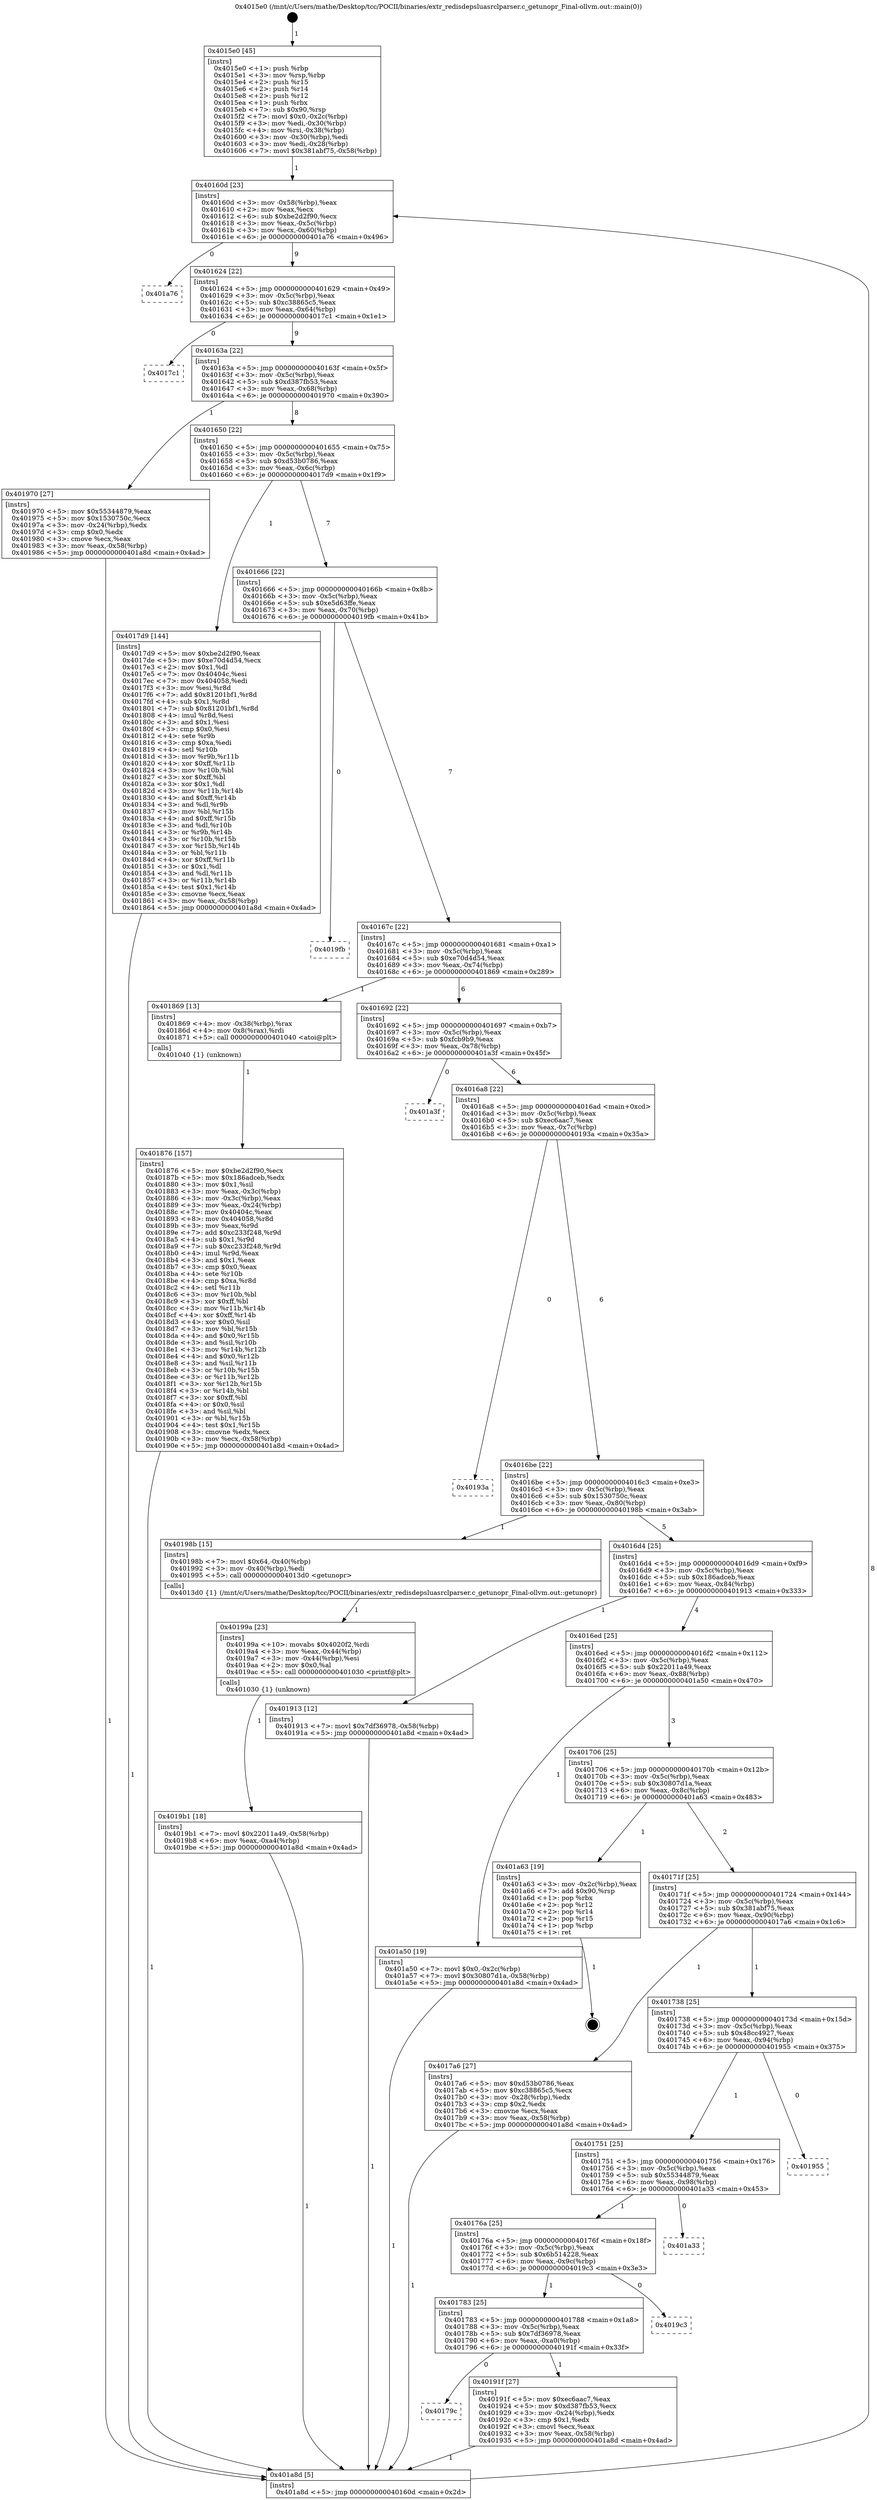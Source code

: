 digraph "0x4015e0" {
  label = "0x4015e0 (/mnt/c/Users/mathe/Desktop/tcc/POCII/binaries/extr_redisdepsluasrclparser.c_getunopr_Final-ollvm.out::main(0))"
  labelloc = "t"
  node[shape=record]

  Entry [label="",width=0.3,height=0.3,shape=circle,fillcolor=black,style=filled]
  "0x40160d" [label="{
     0x40160d [23]\l
     | [instrs]\l
     &nbsp;&nbsp;0x40160d \<+3\>: mov -0x58(%rbp),%eax\l
     &nbsp;&nbsp;0x401610 \<+2\>: mov %eax,%ecx\l
     &nbsp;&nbsp;0x401612 \<+6\>: sub $0xbe2d2f90,%ecx\l
     &nbsp;&nbsp;0x401618 \<+3\>: mov %eax,-0x5c(%rbp)\l
     &nbsp;&nbsp;0x40161b \<+3\>: mov %ecx,-0x60(%rbp)\l
     &nbsp;&nbsp;0x40161e \<+6\>: je 0000000000401a76 \<main+0x496\>\l
  }"]
  "0x401a76" [label="{
     0x401a76\l
  }", style=dashed]
  "0x401624" [label="{
     0x401624 [22]\l
     | [instrs]\l
     &nbsp;&nbsp;0x401624 \<+5\>: jmp 0000000000401629 \<main+0x49\>\l
     &nbsp;&nbsp;0x401629 \<+3\>: mov -0x5c(%rbp),%eax\l
     &nbsp;&nbsp;0x40162c \<+5\>: sub $0xc38865c5,%eax\l
     &nbsp;&nbsp;0x401631 \<+3\>: mov %eax,-0x64(%rbp)\l
     &nbsp;&nbsp;0x401634 \<+6\>: je 00000000004017c1 \<main+0x1e1\>\l
  }"]
  Exit [label="",width=0.3,height=0.3,shape=circle,fillcolor=black,style=filled,peripheries=2]
  "0x4017c1" [label="{
     0x4017c1\l
  }", style=dashed]
  "0x40163a" [label="{
     0x40163a [22]\l
     | [instrs]\l
     &nbsp;&nbsp;0x40163a \<+5\>: jmp 000000000040163f \<main+0x5f\>\l
     &nbsp;&nbsp;0x40163f \<+3\>: mov -0x5c(%rbp),%eax\l
     &nbsp;&nbsp;0x401642 \<+5\>: sub $0xd387fb53,%eax\l
     &nbsp;&nbsp;0x401647 \<+3\>: mov %eax,-0x68(%rbp)\l
     &nbsp;&nbsp;0x40164a \<+6\>: je 0000000000401970 \<main+0x390\>\l
  }"]
  "0x4019b1" [label="{
     0x4019b1 [18]\l
     | [instrs]\l
     &nbsp;&nbsp;0x4019b1 \<+7\>: movl $0x22011a49,-0x58(%rbp)\l
     &nbsp;&nbsp;0x4019b8 \<+6\>: mov %eax,-0xa4(%rbp)\l
     &nbsp;&nbsp;0x4019be \<+5\>: jmp 0000000000401a8d \<main+0x4ad\>\l
  }"]
  "0x401970" [label="{
     0x401970 [27]\l
     | [instrs]\l
     &nbsp;&nbsp;0x401970 \<+5\>: mov $0x55344879,%eax\l
     &nbsp;&nbsp;0x401975 \<+5\>: mov $0x1530750c,%ecx\l
     &nbsp;&nbsp;0x40197a \<+3\>: mov -0x24(%rbp),%edx\l
     &nbsp;&nbsp;0x40197d \<+3\>: cmp $0x0,%edx\l
     &nbsp;&nbsp;0x401980 \<+3\>: cmove %ecx,%eax\l
     &nbsp;&nbsp;0x401983 \<+3\>: mov %eax,-0x58(%rbp)\l
     &nbsp;&nbsp;0x401986 \<+5\>: jmp 0000000000401a8d \<main+0x4ad\>\l
  }"]
  "0x401650" [label="{
     0x401650 [22]\l
     | [instrs]\l
     &nbsp;&nbsp;0x401650 \<+5\>: jmp 0000000000401655 \<main+0x75\>\l
     &nbsp;&nbsp;0x401655 \<+3\>: mov -0x5c(%rbp),%eax\l
     &nbsp;&nbsp;0x401658 \<+5\>: sub $0xd53b0786,%eax\l
     &nbsp;&nbsp;0x40165d \<+3\>: mov %eax,-0x6c(%rbp)\l
     &nbsp;&nbsp;0x401660 \<+6\>: je 00000000004017d9 \<main+0x1f9\>\l
  }"]
  "0x40199a" [label="{
     0x40199a [23]\l
     | [instrs]\l
     &nbsp;&nbsp;0x40199a \<+10\>: movabs $0x4020f2,%rdi\l
     &nbsp;&nbsp;0x4019a4 \<+3\>: mov %eax,-0x44(%rbp)\l
     &nbsp;&nbsp;0x4019a7 \<+3\>: mov -0x44(%rbp),%esi\l
     &nbsp;&nbsp;0x4019aa \<+2\>: mov $0x0,%al\l
     &nbsp;&nbsp;0x4019ac \<+5\>: call 0000000000401030 \<printf@plt\>\l
     | [calls]\l
     &nbsp;&nbsp;0x401030 \{1\} (unknown)\l
  }"]
  "0x4017d9" [label="{
     0x4017d9 [144]\l
     | [instrs]\l
     &nbsp;&nbsp;0x4017d9 \<+5\>: mov $0xbe2d2f90,%eax\l
     &nbsp;&nbsp;0x4017de \<+5\>: mov $0xe70d4d54,%ecx\l
     &nbsp;&nbsp;0x4017e3 \<+2\>: mov $0x1,%dl\l
     &nbsp;&nbsp;0x4017e5 \<+7\>: mov 0x40404c,%esi\l
     &nbsp;&nbsp;0x4017ec \<+7\>: mov 0x404058,%edi\l
     &nbsp;&nbsp;0x4017f3 \<+3\>: mov %esi,%r8d\l
     &nbsp;&nbsp;0x4017f6 \<+7\>: add $0x81201bf1,%r8d\l
     &nbsp;&nbsp;0x4017fd \<+4\>: sub $0x1,%r8d\l
     &nbsp;&nbsp;0x401801 \<+7\>: sub $0x81201bf1,%r8d\l
     &nbsp;&nbsp;0x401808 \<+4\>: imul %r8d,%esi\l
     &nbsp;&nbsp;0x40180c \<+3\>: and $0x1,%esi\l
     &nbsp;&nbsp;0x40180f \<+3\>: cmp $0x0,%esi\l
     &nbsp;&nbsp;0x401812 \<+4\>: sete %r9b\l
     &nbsp;&nbsp;0x401816 \<+3\>: cmp $0xa,%edi\l
     &nbsp;&nbsp;0x401819 \<+4\>: setl %r10b\l
     &nbsp;&nbsp;0x40181d \<+3\>: mov %r9b,%r11b\l
     &nbsp;&nbsp;0x401820 \<+4\>: xor $0xff,%r11b\l
     &nbsp;&nbsp;0x401824 \<+3\>: mov %r10b,%bl\l
     &nbsp;&nbsp;0x401827 \<+3\>: xor $0xff,%bl\l
     &nbsp;&nbsp;0x40182a \<+3\>: xor $0x1,%dl\l
     &nbsp;&nbsp;0x40182d \<+3\>: mov %r11b,%r14b\l
     &nbsp;&nbsp;0x401830 \<+4\>: and $0xff,%r14b\l
     &nbsp;&nbsp;0x401834 \<+3\>: and %dl,%r9b\l
     &nbsp;&nbsp;0x401837 \<+3\>: mov %bl,%r15b\l
     &nbsp;&nbsp;0x40183a \<+4\>: and $0xff,%r15b\l
     &nbsp;&nbsp;0x40183e \<+3\>: and %dl,%r10b\l
     &nbsp;&nbsp;0x401841 \<+3\>: or %r9b,%r14b\l
     &nbsp;&nbsp;0x401844 \<+3\>: or %r10b,%r15b\l
     &nbsp;&nbsp;0x401847 \<+3\>: xor %r15b,%r14b\l
     &nbsp;&nbsp;0x40184a \<+3\>: or %bl,%r11b\l
     &nbsp;&nbsp;0x40184d \<+4\>: xor $0xff,%r11b\l
     &nbsp;&nbsp;0x401851 \<+3\>: or $0x1,%dl\l
     &nbsp;&nbsp;0x401854 \<+3\>: and %dl,%r11b\l
     &nbsp;&nbsp;0x401857 \<+3\>: or %r11b,%r14b\l
     &nbsp;&nbsp;0x40185a \<+4\>: test $0x1,%r14b\l
     &nbsp;&nbsp;0x40185e \<+3\>: cmovne %ecx,%eax\l
     &nbsp;&nbsp;0x401861 \<+3\>: mov %eax,-0x58(%rbp)\l
     &nbsp;&nbsp;0x401864 \<+5\>: jmp 0000000000401a8d \<main+0x4ad\>\l
  }"]
  "0x401666" [label="{
     0x401666 [22]\l
     | [instrs]\l
     &nbsp;&nbsp;0x401666 \<+5\>: jmp 000000000040166b \<main+0x8b\>\l
     &nbsp;&nbsp;0x40166b \<+3\>: mov -0x5c(%rbp),%eax\l
     &nbsp;&nbsp;0x40166e \<+5\>: sub $0xe5d63ffe,%eax\l
     &nbsp;&nbsp;0x401673 \<+3\>: mov %eax,-0x70(%rbp)\l
     &nbsp;&nbsp;0x401676 \<+6\>: je 00000000004019fb \<main+0x41b\>\l
  }"]
  "0x40179c" [label="{
     0x40179c\l
  }", style=dashed]
  "0x4019fb" [label="{
     0x4019fb\l
  }", style=dashed]
  "0x40167c" [label="{
     0x40167c [22]\l
     | [instrs]\l
     &nbsp;&nbsp;0x40167c \<+5\>: jmp 0000000000401681 \<main+0xa1\>\l
     &nbsp;&nbsp;0x401681 \<+3\>: mov -0x5c(%rbp),%eax\l
     &nbsp;&nbsp;0x401684 \<+5\>: sub $0xe70d4d54,%eax\l
     &nbsp;&nbsp;0x401689 \<+3\>: mov %eax,-0x74(%rbp)\l
     &nbsp;&nbsp;0x40168c \<+6\>: je 0000000000401869 \<main+0x289\>\l
  }"]
  "0x40191f" [label="{
     0x40191f [27]\l
     | [instrs]\l
     &nbsp;&nbsp;0x40191f \<+5\>: mov $0xec6aac7,%eax\l
     &nbsp;&nbsp;0x401924 \<+5\>: mov $0xd387fb53,%ecx\l
     &nbsp;&nbsp;0x401929 \<+3\>: mov -0x24(%rbp),%edx\l
     &nbsp;&nbsp;0x40192c \<+3\>: cmp $0x1,%edx\l
     &nbsp;&nbsp;0x40192f \<+3\>: cmovl %ecx,%eax\l
     &nbsp;&nbsp;0x401932 \<+3\>: mov %eax,-0x58(%rbp)\l
     &nbsp;&nbsp;0x401935 \<+5\>: jmp 0000000000401a8d \<main+0x4ad\>\l
  }"]
  "0x401869" [label="{
     0x401869 [13]\l
     | [instrs]\l
     &nbsp;&nbsp;0x401869 \<+4\>: mov -0x38(%rbp),%rax\l
     &nbsp;&nbsp;0x40186d \<+4\>: mov 0x8(%rax),%rdi\l
     &nbsp;&nbsp;0x401871 \<+5\>: call 0000000000401040 \<atoi@plt\>\l
     | [calls]\l
     &nbsp;&nbsp;0x401040 \{1\} (unknown)\l
  }"]
  "0x401692" [label="{
     0x401692 [22]\l
     | [instrs]\l
     &nbsp;&nbsp;0x401692 \<+5\>: jmp 0000000000401697 \<main+0xb7\>\l
     &nbsp;&nbsp;0x401697 \<+3\>: mov -0x5c(%rbp),%eax\l
     &nbsp;&nbsp;0x40169a \<+5\>: sub $0xfcb9b9,%eax\l
     &nbsp;&nbsp;0x40169f \<+3\>: mov %eax,-0x78(%rbp)\l
     &nbsp;&nbsp;0x4016a2 \<+6\>: je 0000000000401a3f \<main+0x45f\>\l
  }"]
  "0x401783" [label="{
     0x401783 [25]\l
     | [instrs]\l
     &nbsp;&nbsp;0x401783 \<+5\>: jmp 0000000000401788 \<main+0x1a8\>\l
     &nbsp;&nbsp;0x401788 \<+3\>: mov -0x5c(%rbp),%eax\l
     &nbsp;&nbsp;0x40178b \<+5\>: sub $0x7df36978,%eax\l
     &nbsp;&nbsp;0x401790 \<+6\>: mov %eax,-0xa0(%rbp)\l
     &nbsp;&nbsp;0x401796 \<+6\>: je 000000000040191f \<main+0x33f\>\l
  }"]
  "0x401a3f" [label="{
     0x401a3f\l
  }", style=dashed]
  "0x4016a8" [label="{
     0x4016a8 [22]\l
     | [instrs]\l
     &nbsp;&nbsp;0x4016a8 \<+5\>: jmp 00000000004016ad \<main+0xcd\>\l
     &nbsp;&nbsp;0x4016ad \<+3\>: mov -0x5c(%rbp),%eax\l
     &nbsp;&nbsp;0x4016b0 \<+5\>: sub $0xec6aac7,%eax\l
     &nbsp;&nbsp;0x4016b5 \<+3\>: mov %eax,-0x7c(%rbp)\l
     &nbsp;&nbsp;0x4016b8 \<+6\>: je 000000000040193a \<main+0x35a\>\l
  }"]
  "0x4019c3" [label="{
     0x4019c3\l
  }", style=dashed]
  "0x40193a" [label="{
     0x40193a\l
  }", style=dashed]
  "0x4016be" [label="{
     0x4016be [22]\l
     | [instrs]\l
     &nbsp;&nbsp;0x4016be \<+5\>: jmp 00000000004016c3 \<main+0xe3\>\l
     &nbsp;&nbsp;0x4016c3 \<+3\>: mov -0x5c(%rbp),%eax\l
     &nbsp;&nbsp;0x4016c6 \<+5\>: sub $0x1530750c,%eax\l
     &nbsp;&nbsp;0x4016cb \<+3\>: mov %eax,-0x80(%rbp)\l
     &nbsp;&nbsp;0x4016ce \<+6\>: je 000000000040198b \<main+0x3ab\>\l
  }"]
  "0x40176a" [label="{
     0x40176a [25]\l
     | [instrs]\l
     &nbsp;&nbsp;0x40176a \<+5\>: jmp 000000000040176f \<main+0x18f\>\l
     &nbsp;&nbsp;0x40176f \<+3\>: mov -0x5c(%rbp),%eax\l
     &nbsp;&nbsp;0x401772 \<+5\>: sub $0x6b514228,%eax\l
     &nbsp;&nbsp;0x401777 \<+6\>: mov %eax,-0x9c(%rbp)\l
     &nbsp;&nbsp;0x40177d \<+6\>: je 00000000004019c3 \<main+0x3e3\>\l
  }"]
  "0x40198b" [label="{
     0x40198b [15]\l
     | [instrs]\l
     &nbsp;&nbsp;0x40198b \<+7\>: movl $0x64,-0x40(%rbp)\l
     &nbsp;&nbsp;0x401992 \<+3\>: mov -0x40(%rbp),%edi\l
     &nbsp;&nbsp;0x401995 \<+5\>: call 00000000004013d0 \<getunopr\>\l
     | [calls]\l
     &nbsp;&nbsp;0x4013d0 \{1\} (/mnt/c/Users/mathe/Desktop/tcc/POCII/binaries/extr_redisdepsluasrclparser.c_getunopr_Final-ollvm.out::getunopr)\l
  }"]
  "0x4016d4" [label="{
     0x4016d4 [25]\l
     | [instrs]\l
     &nbsp;&nbsp;0x4016d4 \<+5\>: jmp 00000000004016d9 \<main+0xf9\>\l
     &nbsp;&nbsp;0x4016d9 \<+3\>: mov -0x5c(%rbp),%eax\l
     &nbsp;&nbsp;0x4016dc \<+5\>: sub $0x186adceb,%eax\l
     &nbsp;&nbsp;0x4016e1 \<+6\>: mov %eax,-0x84(%rbp)\l
     &nbsp;&nbsp;0x4016e7 \<+6\>: je 0000000000401913 \<main+0x333\>\l
  }"]
  "0x401a33" [label="{
     0x401a33\l
  }", style=dashed]
  "0x401913" [label="{
     0x401913 [12]\l
     | [instrs]\l
     &nbsp;&nbsp;0x401913 \<+7\>: movl $0x7df36978,-0x58(%rbp)\l
     &nbsp;&nbsp;0x40191a \<+5\>: jmp 0000000000401a8d \<main+0x4ad\>\l
  }"]
  "0x4016ed" [label="{
     0x4016ed [25]\l
     | [instrs]\l
     &nbsp;&nbsp;0x4016ed \<+5\>: jmp 00000000004016f2 \<main+0x112\>\l
     &nbsp;&nbsp;0x4016f2 \<+3\>: mov -0x5c(%rbp),%eax\l
     &nbsp;&nbsp;0x4016f5 \<+5\>: sub $0x22011a49,%eax\l
     &nbsp;&nbsp;0x4016fa \<+6\>: mov %eax,-0x88(%rbp)\l
     &nbsp;&nbsp;0x401700 \<+6\>: je 0000000000401a50 \<main+0x470\>\l
  }"]
  "0x401751" [label="{
     0x401751 [25]\l
     | [instrs]\l
     &nbsp;&nbsp;0x401751 \<+5\>: jmp 0000000000401756 \<main+0x176\>\l
     &nbsp;&nbsp;0x401756 \<+3\>: mov -0x5c(%rbp),%eax\l
     &nbsp;&nbsp;0x401759 \<+5\>: sub $0x55344879,%eax\l
     &nbsp;&nbsp;0x40175e \<+6\>: mov %eax,-0x98(%rbp)\l
     &nbsp;&nbsp;0x401764 \<+6\>: je 0000000000401a33 \<main+0x453\>\l
  }"]
  "0x401a50" [label="{
     0x401a50 [19]\l
     | [instrs]\l
     &nbsp;&nbsp;0x401a50 \<+7\>: movl $0x0,-0x2c(%rbp)\l
     &nbsp;&nbsp;0x401a57 \<+7\>: movl $0x30807d1a,-0x58(%rbp)\l
     &nbsp;&nbsp;0x401a5e \<+5\>: jmp 0000000000401a8d \<main+0x4ad\>\l
  }"]
  "0x401706" [label="{
     0x401706 [25]\l
     | [instrs]\l
     &nbsp;&nbsp;0x401706 \<+5\>: jmp 000000000040170b \<main+0x12b\>\l
     &nbsp;&nbsp;0x40170b \<+3\>: mov -0x5c(%rbp),%eax\l
     &nbsp;&nbsp;0x40170e \<+5\>: sub $0x30807d1a,%eax\l
     &nbsp;&nbsp;0x401713 \<+6\>: mov %eax,-0x8c(%rbp)\l
     &nbsp;&nbsp;0x401719 \<+6\>: je 0000000000401a63 \<main+0x483\>\l
  }"]
  "0x401955" [label="{
     0x401955\l
  }", style=dashed]
  "0x401a63" [label="{
     0x401a63 [19]\l
     | [instrs]\l
     &nbsp;&nbsp;0x401a63 \<+3\>: mov -0x2c(%rbp),%eax\l
     &nbsp;&nbsp;0x401a66 \<+7\>: add $0x90,%rsp\l
     &nbsp;&nbsp;0x401a6d \<+1\>: pop %rbx\l
     &nbsp;&nbsp;0x401a6e \<+2\>: pop %r12\l
     &nbsp;&nbsp;0x401a70 \<+2\>: pop %r14\l
     &nbsp;&nbsp;0x401a72 \<+2\>: pop %r15\l
     &nbsp;&nbsp;0x401a74 \<+1\>: pop %rbp\l
     &nbsp;&nbsp;0x401a75 \<+1\>: ret\l
  }"]
  "0x40171f" [label="{
     0x40171f [25]\l
     | [instrs]\l
     &nbsp;&nbsp;0x40171f \<+5\>: jmp 0000000000401724 \<main+0x144\>\l
     &nbsp;&nbsp;0x401724 \<+3\>: mov -0x5c(%rbp),%eax\l
     &nbsp;&nbsp;0x401727 \<+5\>: sub $0x381abf75,%eax\l
     &nbsp;&nbsp;0x40172c \<+6\>: mov %eax,-0x90(%rbp)\l
     &nbsp;&nbsp;0x401732 \<+6\>: je 00000000004017a6 \<main+0x1c6\>\l
  }"]
  "0x401876" [label="{
     0x401876 [157]\l
     | [instrs]\l
     &nbsp;&nbsp;0x401876 \<+5\>: mov $0xbe2d2f90,%ecx\l
     &nbsp;&nbsp;0x40187b \<+5\>: mov $0x186adceb,%edx\l
     &nbsp;&nbsp;0x401880 \<+3\>: mov $0x1,%sil\l
     &nbsp;&nbsp;0x401883 \<+3\>: mov %eax,-0x3c(%rbp)\l
     &nbsp;&nbsp;0x401886 \<+3\>: mov -0x3c(%rbp),%eax\l
     &nbsp;&nbsp;0x401889 \<+3\>: mov %eax,-0x24(%rbp)\l
     &nbsp;&nbsp;0x40188c \<+7\>: mov 0x40404c,%eax\l
     &nbsp;&nbsp;0x401893 \<+8\>: mov 0x404058,%r8d\l
     &nbsp;&nbsp;0x40189b \<+3\>: mov %eax,%r9d\l
     &nbsp;&nbsp;0x40189e \<+7\>: add $0xc233f248,%r9d\l
     &nbsp;&nbsp;0x4018a5 \<+4\>: sub $0x1,%r9d\l
     &nbsp;&nbsp;0x4018a9 \<+7\>: sub $0xc233f248,%r9d\l
     &nbsp;&nbsp;0x4018b0 \<+4\>: imul %r9d,%eax\l
     &nbsp;&nbsp;0x4018b4 \<+3\>: and $0x1,%eax\l
     &nbsp;&nbsp;0x4018b7 \<+3\>: cmp $0x0,%eax\l
     &nbsp;&nbsp;0x4018ba \<+4\>: sete %r10b\l
     &nbsp;&nbsp;0x4018be \<+4\>: cmp $0xa,%r8d\l
     &nbsp;&nbsp;0x4018c2 \<+4\>: setl %r11b\l
     &nbsp;&nbsp;0x4018c6 \<+3\>: mov %r10b,%bl\l
     &nbsp;&nbsp;0x4018c9 \<+3\>: xor $0xff,%bl\l
     &nbsp;&nbsp;0x4018cc \<+3\>: mov %r11b,%r14b\l
     &nbsp;&nbsp;0x4018cf \<+4\>: xor $0xff,%r14b\l
     &nbsp;&nbsp;0x4018d3 \<+4\>: xor $0x0,%sil\l
     &nbsp;&nbsp;0x4018d7 \<+3\>: mov %bl,%r15b\l
     &nbsp;&nbsp;0x4018da \<+4\>: and $0x0,%r15b\l
     &nbsp;&nbsp;0x4018de \<+3\>: and %sil,%r10b\l
     &nbsp;&nbsp;0x4018e1 \<+3\>: mov %r14b,%r12b\l
     &nbsp;&nbsp;0x4018e4 \<+4\>: and $0x0,%r12b\l
     &nbsp;&nbsp;0x4018e8 \<+3\>: and %sil,%r11b\l
     &nbsp;&nbsp;0x4018eb \<+3\>: or %r10b,%r15b\l
     &nbsp;&nbsp;0x4018ee \<+3\>: or %r11b,%r12b\l
     &nbsp;&nbsp;0x4018f1 \<+3\>: xor %r12b,%r15b\l
     &nbsp;&nbsp;0x4018f4 \<+3\>: or %r14b,%bl\l
     &nbsp;&nbsp;0x4018f7 \<+3\>: xor $0xff,%bl\l
     &nbsp;&nbsp;0x4018fa \<+4\>: or $0x0,%sil\l
     &nbsp;&nbsp;0x4018fe \<+3\>: and %sil,%bl\l
     &nbsp;&nbsp;0x401901 \<+3\>: or %bl,%r15b\l
     &nbsp;&nbsp;0x401904 \<+4\>: test $0x1,%r15b\l
     &nbsp;&nbsp;0x401908 \<+3\>: cmovne %edx,%ecx\l
     &nbsp;&nbsp;0x40190b \<+3\>: mov %ecx,-0x58(%rbp)\l
     &nbsp;&nbsp;0x40190e \<+5\>: jmp 0000000000401a8d \<main+0x4ad\>\l
  }"]
  "0x4017a6" [label="{
     0x4017a6 [27]\l
     | [instrs]\l
     &nbsp;&nbsp;0x4017a6 \<+5\>: mov $0xd53b0786,%eax\l
     &nbsp;&nbsp;0x4017ab \<+5\>: mov $0xc38865c5,%ecx\l
     &nbsp;&nbsp;0x4017b0 \<+3\>: mov -0x28(%rbp),%edx\l
     &nbsp;&nbsp;0x4017b3 \<+3\>: cmp $0x2,%edx\l
     &nbsp;&nbsp;0x4017b6 \<+3\>: cmovne %ecx,%eax\l
     &nbsp;&nbsp;0x4017b9 \<+3\>: mov %eax,-0x58(%rbp)\l
     &nbsp;&nbsp;0x4017bc \<+5\>: jmp 0000000000401a8d \<main+0x4ad\>\l
  }"]
  "0x401738" [label="{
     0x401738 [25]\l
     | [instrs]\l
     &nbsp;&nbsp;0x401738 \<+5\>: jmp 000000000040173d \<main+0x15d\>\l
     &nbsp;&nbsp;0x40173d \<+3\>: mov -0x5c(%rbp),%eax\l
     &nbsp;&nbsp;0x401740 \<+5\>: sub $0x48cc4927,%eax\l
     &nbsp;&nbsp;0x401745 \<+6\>: mov %eax,-0x94(%rbp)\l
     &nbsp;&nbsp;0x40174b \<+6\>: je 0000000000401955 \<main+0x375\>\l
  }"]
  "0x401a8d" [label="{
     0x401a8d [5]\l
     | [instrs]\l
     &nbsp;&nbsp;0x401a8d \<+5\>: jmp 000000000040160d \<main+0x2d\>\l
  }"]
  "0x4015e0" [label="{
     0x4015e0 [45]\l
     | [instrs]\l
     &nbsp;&nbsp;0x4015e0 \<+1\>: push %rbp\l
     &nbsp;&nbsp;0x4015e1 \<+3\>: mov %rsp,%rbp\l
     &nbsp;&nbsp;0x4015e4 \<+2\>: push %r15\l
     &nbsp;&nbsp;0x4015e6 \<+2\>: push %r14\l
     &nbsp;&nbsp;0x4015e8 \<+2\>: push %r12\l
     &nbsp;&nbsp;0x4015ea \<+1\>: push %rbx\l
     &nbsp;&nbsp;0x4015eb \<+7\>: sub $0x90,%rsp\l
     &nbsp;&nbsp;0x4015f2 \<+7\>: movl $0x0,-0x2c(%rbp)\l
     &nbsp;&nbsp;0x4015f9 \<+3\>: mov %edi,-0x30(%rbp)\l
     &nbsp;&nbsp;0x4015fc \<+4\>: mov %rsi,-0x38(%rbp)\l
     &nbsp;&nbsp;0x401600 \<+3\>: mov -0x30(%rbp),%edi\l
     &nbsp;&nbsp;0x401603 \<+3\>: mov %edi,-0x28(%rbp)\l
     &nbsp;&nbsp;0x401606 \<+7\>: movl $0x381abf75,-0x58(%rbp)\l
  }"]
  Entry -> "0x4015e0" [label=" 1"]
  "0x40160d" -> "0x401a76" [label=" 0"]
  "0x40160d" -> "0x401624" [label=" 9"]
  "0x401a63" -> Exit [label=" 1"]
  "0x401624" -> "0x4017c1" [label=" 0"]
  "0x401624" -> "0x40163a" [label=" 9"]
  "0x401a50" -> "0x401a8d" [label=" 1"]
  "0x40163a" -> "0x401970" [label=" 1"]
  "0x40163a" -> "0x401650" [label=" 8"]
  "0x4019b1" -> "0x401a8d" [label=" 1"]
  "0x401650" -> "0x4017d9" [label=" 1"]
  "0x401650" -> "0x401666" [label=" 7"]
  "0x40199a" -> "0x4019b1" [label=" 1"]
  "0x401666" -> "0x4019fb" [label=" 0"]
  "0x401666" -> "0x40167c" [label=" 7"]
  "0x40198b" -> "0x40199a" [label=" 1"]
  "0x40167c" -> "0x401869" [label=" 1"]
  "0x40167c" -> "0x401692" [label=" 6"]
  "0x401970" -> "0x401a8d" [label=" 1"]
  "0x401692" -> "0x401a3f" [label=" 0"]
  "0x401692" -> "0x4016a8" [label=" 6"]
  "0x401783" -> "0x40179c" [label=" 0"]
  "0x4016a8" -> "0x40193a" [label=" 0"]
  "0x4016a8" -> "0x4016be" [label=" 6"]
  "0x401783" -> "0x40191f" [label=" 1"]
  "0x4016be" -> "0x40198b" [label=" 1"]
  "0x4016be" -> "0x4016d4" [label=" 5"]
  "0x40176a" -> "0x401783" [label=" 1"]
  "0x4016d4" -> "0x401913" [label=" 1"]
  "0x4016d4" -> "0x4016ed" [label=" 4"]
  "0x40176a" -> "0x4019c3" [label=" 0"]
  "0x4016ed" -> "0x401a50" [label=" 1"]
  "0x4016ed" -> "0x401706" [label=" 3"]
  "0x401751" -> "0x40176a" [label=" 1"]
  "0x401706" -> "0x401a63" [label=" 1"]
  "0x401706" -> "0x40171f" [label=" 2"]
  "0x401751" -> "0x401a33" [label=" 0"]
  "0x40171f" -> "0x4017a6" [label=" 1"]
  "0x40171f" -> "0x401738" [label=" 1"]
  "0x4017a6" -> "0x401a8d" [label=" 1"]
  "0x4015e0" -> "0x40160d" [label=" 1"]
  "0x401a8d" -> "0x40160d" [label=" 8"]
  "0x4017d9" -> "0x401a8d" [label=" 1"]
  "0x401869" -> "0x401876" [label=" 1"]
  "0x401876" -> "0x401a8d" [label=" 1"]
  "0x401913" -> "0x401a8d" [label=" 1"]
  "0x40191f" -> "0x401a8d" [label=" 1"]
  "0x401738" -> "0x401955" [label=" 0"]
  "0x401738" -> "0x401751" [label=" 1"]
}
